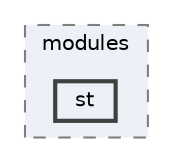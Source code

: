digraph "build/modules/st"
{
 // LATEX_PDF_SIZE
  bgcolor="transparent";
  edge [fontname=Helvetica,fontsize=10,labelfontname=Helvetica,labelfontsize=10];
  node [fontname=Helvetica,fontsize=10,shape=box,height=0.2,width=0.4];
  compound=true
  subgraph clusterdir_587cd7e785de0867f5b3392122b4ea11 {
    graph [ bgcolor="#edf0f7", pencolor="grey50", label="modules", fontname=Helvetica,fontsize=10 style="filled,dashed", URL="dir_587cd7e785de0867f5b3392122b4ea11.html",tooltip=""]
  dir_52cd8e6d97896d9bd8c6ab63fad185af [label="st", fillcolor="#edf0f7", color="grey25", style="filled,bold", URL="dir_52cd8e6d97896d9bd8c6ab63fad185af.html",tooltip=""];
  }
}
